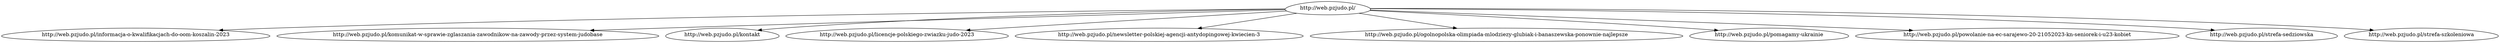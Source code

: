 digraph tree {
	"http://web.pzjudo.pl/" [label="http://web.pzjudo.pl/", shape=egg]
	"http://web.pzjudo.pl/informacja-o-kwalifikacjach-do-oom-koszalin-2023" [label="http://web.pzjudo.pl/informacja-o-kwalifikacjach-do-oom-koszalin-2023", shape=egg]
	"http://web.pzjudo.pl/komunikat-w-sprawie-zglaszania-zawodnikow-na-zawody-przez-system-judobase" [label="http://web.pzjudo.pl/komunikat-w-sprawie-zglaszania-zawodnikow-na-zawody-przez-system-judobase", shape=egg]
	"http://web.pzjudo.pl/kontakt" [label="http://web.pzjudo.pl/kontakt", shape=egg]
	"http://web.pzjudo.pl/licencje-polskiego-zwiazku-judo-2023" [label="http://web.pzjudo.pl/licencje-polskiego-zwiazku-judo-2023", shape=egg]
	"http://web.pzjudo.pl/newsletter-polskiej-agencji-antydopingowej-kwiecien-3" [label="http://web.pzjudo.pl/newsletter-polskiej-agencji-antydopingowej-kwiecien-3", shape=egg]
	"http://web.pzjudo.pl/ogolnopolska-olimpiada-mlodziezy-glubiak-i-banaszewska-ponownie-najlepsze" [label="http://web.pzjudo.pl/ogolnopolska-olimpiada-mlodziezy-glubiak-i-banaszewska-ponownie-najlepsze", shape=egg]
	"http://web.pzjudo.pl/pomagamy-ukrainie" [label="http://web.pzjudo.pl/pomagamy-ukrainie", shape=egg]
	"http://web.pzjudo.pl/powolanie-na-ec-sarajewo-20-21052023-kn-seniorek-i-u23-kobiet" [label="http://web.pzjudo.pl/powolanie-na-ec-sarajewo-20-21052023-kn-seniorek-i-u23-kobiet", shape=egg]
	"http://web.pzjudo.pl/strefa-sedziowska" [label="http://web.pzjudo.pl/strefa-sedziowska", shape=egg]
	"http://web.pzjudo.pl/strefa-szkoleniowa" [label="http://web.pzjudo.pl/strefa-szkoleniowa", shape=egg]

	"http://web.pzjudo.pl/" -> "http://web.pzjudo.pl/kontakt"
	"http://web.pzjudo.pl/" -> "http://web.pzjudo.pl/strefa-sedziowska"
	"http://web.pzjudo.pl/" -> "http://web.pzjudo.pl/strefa-szkoleniowa"
	"http://web.pzjudo.pl/" -> "http://web.pzjudo.pl/pomagamy-ukrainie"
	"http://web.pzjudo.pl/" -> "http://web.pzjudo.pl/informacja-o-kwalifikacjach-do-oom-koszalin-2023"
	"http://web.pzjudo.pl/" -> "http://web.pzjudo.pl/komunikat-w-sprawie-zglaszania-zawodnikow-na-zawody-przez-system-judobase"
	"http://web.pzjudo.pl/" -> "http://web.pzjudo.pl/licencje-polskiego-zwiazku-judo-2023"
	"http://web.pzjudo.pl/" -> "http://web.pzjudo.pl/powolanie-na-ec-sarajewo-20-21052023-kn-seniorek-i-u23-kobiet"
	"http://web.pzjudo.pl/" -> "http://web.pzjudo.pl/newsletter-polskiej-agencji-antydopingowej-kwiecien-3"
	"http://web.pzjudo.pl/" -> "http://web.pzjudo.pl/ogolnopolska-olimpiada-mlodziezy-glubiak-i-banaszewska-ponownie-najlepsze"
}